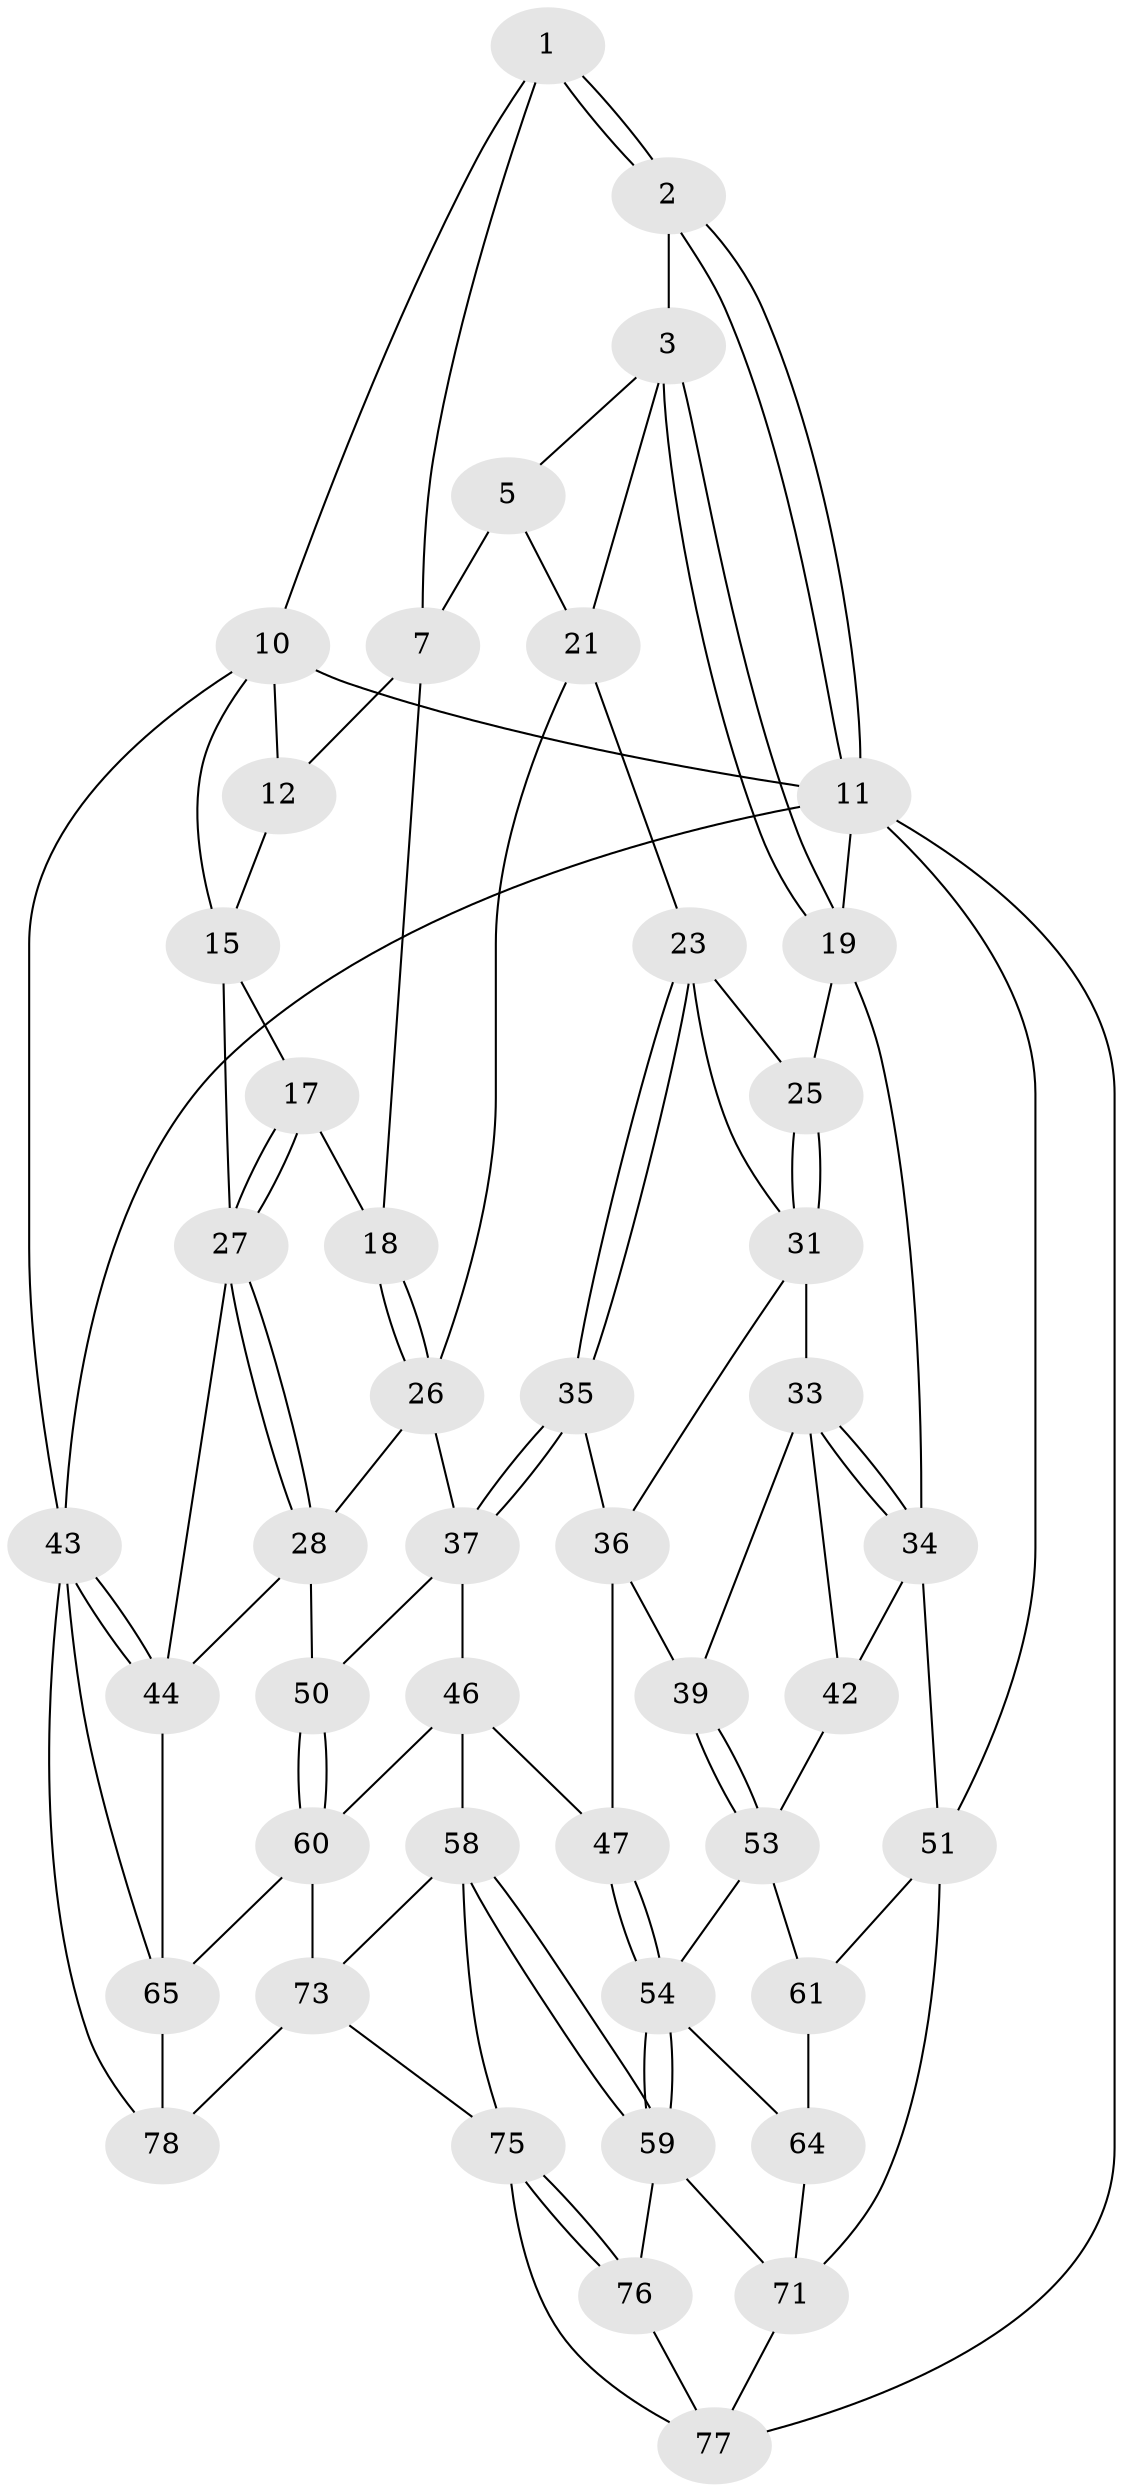 // original degree distribution, {3: 0.024691358024691357, 5: 0.5185185185185185, 4: 0.24691358024691357, 6: 0.20987654320987653}
// Generated by graph-tools (version 1.1) at 2025/11/02/27/25 16:11:55]
// undirected, 46 vertices, 103 edges
graph export_dot {
graph [start="1"]
  node [color=gray90,style=filled];
  1 [pos="+0.4366533263971868+0",super="+6"];
  2 [pos="+0.05462057684946517+0"];
  3 [pos="+0.17562802963059915+0.08464629868342093",super="+4"];
  5 [pos="+0.4053799675385244+0",super="+9"];
  7 [pos="+0.6143603773704854+0.04058465654916977",super="+8"];
  10 [pos="+0.8219284621126581+0",super="+14"];
  11 [pos="+0+0",super="+52"];
  12 [pos="+0.8420374156663449+0.04165125174750743",super="+13"];
  15 [pos="+1+0.2499625435571888",super="+16"];
  17 [pos="+0.7396880997092965+0.2029187516120156"];
  18 [pos="+0.6108579459664958+0.12111944990917342"];
  19 [pos="+0.05138943555253968+0.2313839925094512",super="+20"];
  21 [pos="+0.3472530734003965+0.24016687412934473",super="+22"];
  23 [pos="+0.3383901896204043+0.2874430086015839",super="+24"];
  25 [pos="+0.055912283888054345+0.23488157546293786"];
  26 [pos="+0.5482624528601244+0.3614895458778951",super="+29"];
  27 [pos="+0.7723802266715908+0.34549968782256735",super="+30"];
  28 [pos="+0.6761536895510073+0.45255083511709615",super="+49"];
  31 [pos="+0.12368141864845444+0.37503181673519115",super="+32"];
  33 [pos="+0.07628302836758855+0.4422973315010345",super="+40"];
  34 [pos="+0+0.27817309857114725",super="+41"];
  35 [pos="+0.29555512131184547+0.4593743620368426"];
  36 [pos="+0.26410783515927216+0.4762425592546855",super="+38"];
  37 [pos="+0.41373873076926543+0.5503549034750354",super="+45"];
  39 [pos="+0.19541064071452613+0.5919973939423888"];
  42 [pos="+0.0335965606458458+0.6344612936754156"];
  43 [pos="+1+1",super="+68"];
  44 [pos="+1+0.5578596479293269",super="+48"];
  46 [pos="+0.2819766683583083+0.6803471240648178",super="+57"];
  47 [pos="+0.2570152415149479+0.6619829778407275"];
  50 [pos="+0.49819886394972623+0.7129384906686239"];
  51 [pos="+0+0.9718057368401728",super="+63"];
  53 [pos="+0.05886053007161261+0.6460727714090578",super="+56"];
  54 [pos="+0.14041389118226266+0.7687214002058957",super="+55"];
  58 [pos="+0.26577022070229467+0.8093023218084251",super="+74"];
  59 [pos="+0.1486967361280913+0.778601216924172",super="+70"];
  60 [pos="+0.48884414329699954+0.7525309183180405",super="+67"];
  61 [pos="+0.028808426339189282+0.7915094085993423",super="+62"];
  64 [pos="+0.0644684730442274+0.8252722900381653",super="+69"];
  65 [pos="+0.791443180111626+0.7579339527686674",super="+66"];
  71 [pos="+0.06401756300638678+0.8820495648957676",super="+72"];
  73 [pos="+0.4506907589025514+0.843801511415292",super="+79"];
  75 [pos="+0.25545238520422847+0.9572629864827604",super="+81"];
  76 [pos="+0.16598093645966677+0.9086139736916261"];
  77 [pos="+0.0847342471109914+0.9279726128007386",super="+80"];
  78 [pos="+0.7280419637582405+1"];
  1 -- 2;
  1 -- 2;
  1 -- 10;
  1 -- 7;
  2 -- 3;
  2 -- 11;
  2 -- 11;
  3 -- 19;
  3 -- 19;
  3 -- 5;
  3 -- 21;
  5 -- 21;
  5 -- 7;
  7 -- 18;
  7 -- 12;
  10 -- 11;
  10 -- 12 [weight=2];
  10 -- 43;
  10 -- 15;
  11 -- 43;
  11 -- 77;
  11 -- 51;
  11 -- 19;
  12 -- 15;
  15 -- 27;
  15 -- 17;
  17 -- 18;
  17 -- 27;
  17 -- 27;
  18 -- 26;
  18 -- 26;
  19 -- 25;
  19 -- 34;
  21 -- 26;
  21 -- 23;
  23 -- 35;
  23 -- 35;
  23 -- 25;
  23 -- 31;
  25 -- 31;
  25 -- 31;
  26 -- 28;
  26 -- 37;
  27 -- 28;
  27 -- 28;
  27 -- 44;
  28 -- 50;
  28 -- 44;
  31 -- 33;
  31 -- 36;
  33 -- 34;
  33 -- 34;
  33 -- 42;
  33 -- 39;
  34 -- 51;
  34 -- 42;
  35 -- 36;
  35 -- 37;
  35 -- 37;
  36 -- 39;
  36 -- 47;
  37 -- 50;
  37 -- 46;
  39 -- 53;
  39 -- 53;
  42 -- 53;
  43 -- 44;
  43 -- 44;
  43 -- 65;
  43 -- 78;
  44 -- 65;
  46 -- 47;
  46 -- 58;
  46 -- 60;
  47 -- 54;
  47 -- 54;
  50 -- 60;
  50 -- 60;
  51 -- 61;
  51 -- 71;
  53 -- 61;
  53 -- 54;
  54 -- 59;
  54 -- 59;
  54 -- 64;
  58 -- 59;
  58 -- 59;
  58 -- 73;
  58 -- 75;
  59 -- 76;
  59 -- 71;
  60 -- 73;
  60 -- 65;
  61 -- 64 [weight=2];
  64 -- 71;
  65 -- 78;
  71 -- 77;
  73 -- 75;
  73 -- 78;
  75 -- 76;
  75 -- 76;
  75 -- 77;
  76 -- 77;
}
